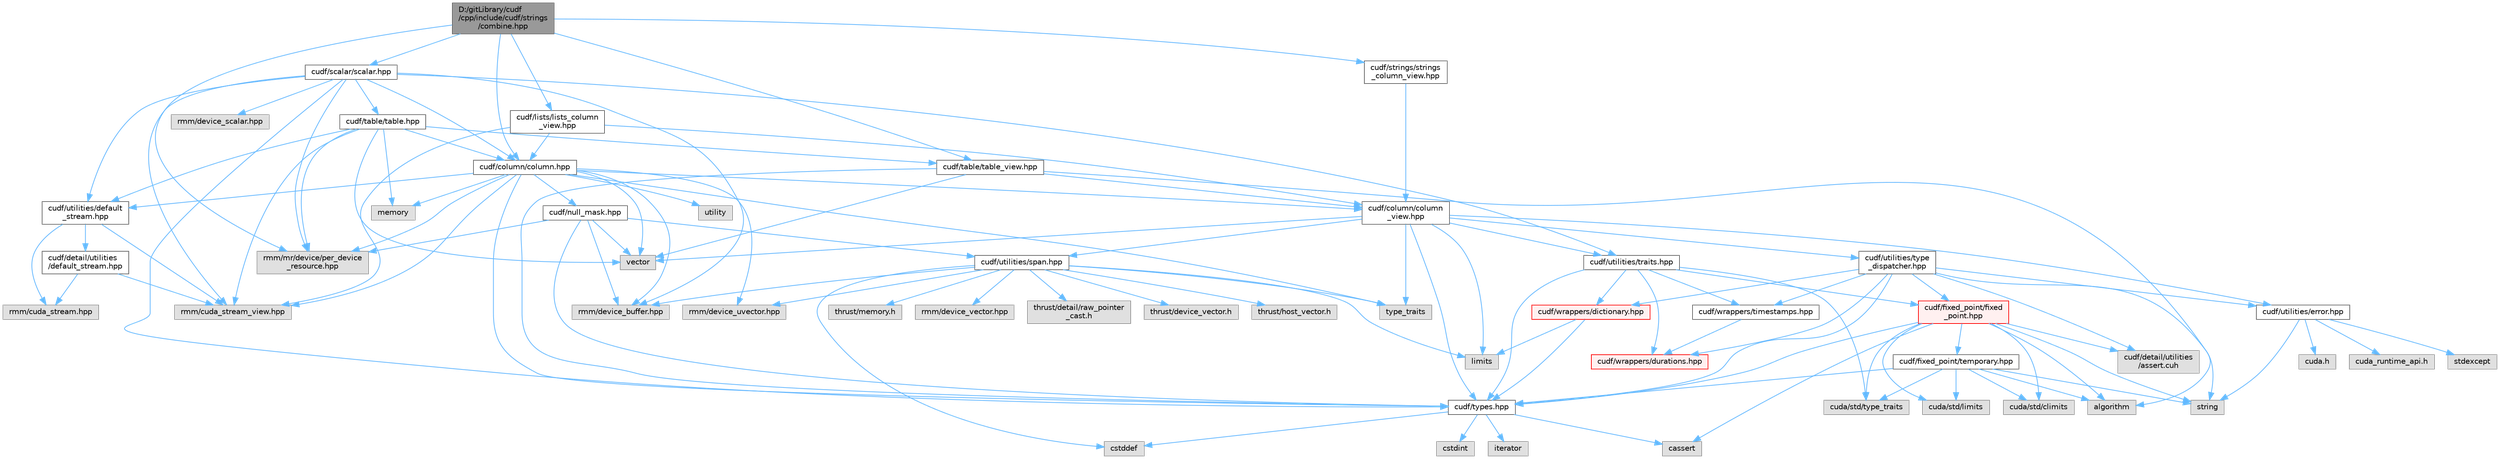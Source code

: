 digraph "D:/gitLibrary/cudf/cpp/include/cudf/strings/combine.hpp"
{
 // LATEX_PDF_SIZE
  bgcolor="transparent";
  edge [fontname=Helvetica,fontsize=10,labelfontname=Helvetica,labelfontsize=10];
  node [fontname=Helvetica,fontsize=10,shape=box,height=0.2,width=0.4];
  Node1 [id="Node000001",label="D:/gitLibrary/cudf\l/cpp/include/cudf/strings\l/combine.hpp",height=0.2,width=0.4,color="gray40", fillcolor="grey60", style="filled", fontcolor="black",tooltip="Strings APIs for concatenate and join"];
  Node1 -> Node2 [id="edge111_Node000001_Node000002",color="steelblue1",style="solid",tooltip=" "];
  Node2 [id="Node000002",label="cudf/column/column.hpp",height=0.2,width=0.4,color="grey40", fillcolor="white", style="filled",URL="$column_8hpp.html",tooltip="Class definition for cudf::column"];
  Node2 -> Node3 [id="edge112_Node000002_Node000003",color="steelblue1",style="solid",tooltip=" "];
  Node3 [id="Node000003",label="cudf/column/column\l_view.hpp",height=0.2,width=0.4,color="grey40", fillcolor="white", style="filled",URL="$column__view_8hpp.html",tooltip="column view class definitions"];
  Node3 -> Node4 [id="edge113_Node000003_Node000004",color="steelblue1",style="solid",tooltip=" "];
  Node4 [id="Node000004",label="cudf/types.hpp",height=0.2,width=0.4,color="grey40", fillcolor="white", style="filled",URL="$types_8hpp.html",tooltip="Type declarations for libcudf."];
  Node4 -> Node5 [id="edge114_Node000004_Node000005",color="steelblue1",style="solid",tooltip=" "];
  Node5 [id="Node000005",label="cassert",height=0.2,width=0.4,color="grey60", fillcolor="#E0E0E0", style="filled",tooltip=" "];
  Node4 -> Node6 [id="edge115_Node000004_Node000006",color="steelblue1",style="solid",tooltip=" "];
  Node6 [id="Node000006",label="cstddef",height=0.2,width=0.4,color="grey60", fillcolor="#E0E0E0", style="filled",tooltip=" "];
  Node4 -> Node7 [id="edge116_Node000004_Node000007",color="steelblue1",style="solid",tooltip=" "];
  Node7 [id="Node000007",label="cstdint",height=0.2,width=0.4,color="grey60", fillcolor="#E0E0E0", style="filled",tooltip=" "];
  Node4 -> Node8 [id="edge117_Node000004_Node000008",color="steelblue1",style="solid",tooltip=" "];
  Node8 [id="Node000008",label="iterator",height=0.2,width=0.4,color="grey60", fillcolor="#E0E0E0", style="filled",tooltip=" "];
  Node3 -> Node9 [id="edge118_Node000003_Node000009",color="steelblue1",style="solid",tooltip=" "];
  Node9 [id="Node000009",label="cudf/utilities/error.hpp",height=0.2,width=0.4,color="grey40", fillcolor="white", style="filled",URL="$error_8hpp.html",tooltip=" "];
  Node9 -> Node10 [id="edge119_Node000009_Node000010",color="steelblue1",style="solid",tooltip=" "];
  Node10 [id="Node000010",label="cuda.h",height=0.2,width=0.4,color="grey60", fillcolor="#E0E0E0", style="filled",tooltip=" "];
  Node9 -> Node11 [id="edge120_Node000009_Node000011",color="steelblue1",style="solid",tooltip=" "];
  Node11 [id="Node000011",label="cuda_runtime_api.h",height=0.2,width=0.4,color="grey60", fillcolor="#E0E0E0", style="filled",tooltip=" "];
  Node9 -> Node12 [id="edge121_Node000009_Node000012",color="steelblue1",style="solid",tooltip=" "];
  Node12 [id="Node000012",label="stdexcept",height=0.2,width=0.4,color="grey60", fillcolor="#E0E0E0", style="filled",tooltip=" "];
  Node9 -> Node13 [id="edge122_Node000009_Node000013",color="steelblue1",style="solid",tooltip=" "];
  Node13 [id="Node000013",label="string",height=0.2,width=0.4,color="grey60", fillcolor="#E0E0E0", style="filled",tooltip=" "];
  Node3 -> Node14 [id="edge123_Node000003_Node000014",color="steelblue1",style="solid",tooltip=" "];
  Node14 [id="Node000014",label="cudf/utilities/span.hpp",height=0.2,width=0.4,color="grey40", fillcolor="white", style="filled",URL="$span_8hpp.html",tooltip=" "];
  Node14 -> Node15 [id="edge124_Node000014_Node000015",color="steelblue1",style="solid",tooltip=" "];
  Node15 [id="Node000015",label="rmm/device_buffer.hpp",height=0.2,width=0.4,color="grey60", fillcolor="#E0E0E0", style="filled",tooltip=" "];
  Node14 -> Node16 [id="edge125_Node000014_Node000016",color="steelblue1",style="solid",tooltip=" "];
  Node16 [id="Node000016",label="rmm/device_uvector.hpp",height=0.2,width=0.4,color="grey60", fillcolor="#E0E0E0", style="filled",tooltip=" "];
  Node14 -> Node17 [id="edge126_Node000014_Node000017",color="steelblue1",style="solid",tooltip=" "];
  Node17 [id="Node000017",label="rmm/device_vector.hpp",height=0.2,width=0.4,color="grey60", fillcolor="#E0E0E0", style="filled",tooltip=" "];
  Node14 -> Node18 [id="edge127_Node000014_Node000018",color="steelblue1",style="solid",tooltip=" "];
  Node18 [id="Node000018",label="thrust/detail/raw_pointer\l_cast.h",height=0.2,width=0.4,color="grey60", fillcolor="#E0E0E0", style="filled",tooltip=" "];
  Node14 -> Node19 [id="edge128_Node000014_Node000019",color="steelblue1",style="solid",tooltip=" "];
  Node19 [id="Node000019",label="thrust/device_vector.h",height=0.2,width=0.4,color="grey60", fillcolor="#E0E0E0", style="filled",tooltip=" "];
  Node14 -> Node20 [id="edge129_Node000014_Node000020",color="steelblue1",style="solid",tooltip=" "];
  Node20 [id="Node000020",label="thrust/host_vector.h",height=0.2,width=0.4,color="grey60", fillcolor="#E0E0E0", style="filled",tooltip=" "];
  Node14 -> Node21 [id="edge130_Node000014_Node000021",color="steelblue1",style="solid",tooltip=" "];
  Node21 [id="Node000021",label="thrust/memory.h",height=0.2,width=0.4,color="grey60", fillcolor="#E0E0E0", style="filled",tooltip=" "];
  Node14 -> Node6 [id="edge131_Node000014_Node000006",color="steelblue1",style="solid",tooltip=" "];
  Node14 -> Node22 [id="edge132_Node000014_Node000022",color="steelblue1",style="solid",tooltip=" "];
  Node22 [id="Node000022",label="limits",height=0.2,width=0.4,color="grey60", fillcolor="#E0E0E0", style="filled",tooltip=" "];
  Node14 -> Node23 [id="edge133_Node000014_Node000023",color="steelblue1",style="solid",tooltip=" "];
  Node23 [id="Node000023",label="type_traits",height=0.2,width=0.4,color="grey60", fillcolor="#E0E0E0", style="filled",tooltip=" "];
  Node3 -> Node24 [id="edge134_Node000003_Node000024",color="steelblue1",style="solid",tooltip=" "];
  Node24 [id="Node000024",label="cudf/utilities/traits.hpp",height=0.2,width=0.4,color="grey40", fillcolor="white", style="filled",URL="$traits_8hpp.html",tooltip=" "];
  Node24 -> Node25 [id="edge135_Node000024_Node000025",color="steelblue1",style="solid",tooltip=" "];
  Node25 [id="Node000025",label="cudf/fixed_point/fixed\l_point.hpp",height=0.2,width=0.4,color="red", fillcolor="#FFF0F0", style="filled",URL="$fixed__point_8hpp.html",tooltip="Class definition for fixed point data type"];
  Node25 -> Node26 [id="edge136_Node000025_Node000026",color="steelblue1",style="solid",tooltip=" "];
  Node26 [id="Node000026",label="cudf/detail/utilities\l/assert.cuh",height=0.2,width=0.4,color="grey60", fillcolor="#E0E0E0", style="filled",tooltip=" "];
  Node25 -> Node27 [id="edge137_Node000025_Node000027",color="steelblue1",style="solid",tooltip=" "];
  Node27 [id="Node000027",label="cudf/fixed_point/temporary.hpp",height=0.2,width=0.4,color="grey40", fillcolor="white", style="filled",URL="$temporary_8hpp.html",tooltip=" "];
  Node27 -> Node4 [id="edge138_Node000027_Node000004",color="steelblue1",style="solid",tooltip=" "];
  Node27 -> Node28 [id="edge139_Node000027_Node000028",color="steelblue1",style="solid",tooltip=" "];
  Node28 [id="Node000028",label="cuda/std/climits",height=0.2,width=0.4,color="grey60", fillcolor="#E0E0E0", style="filled",tooltip=" "];
  Node27 -> Node29 [id="edge140_Node000027_Node000029",color="steelblue1",style="solid",tooltip=" "];
  Node29 [id="Node000029",label="cuda/std/limits",height=0.2,width=0.4,color="grey60", fillcolor="#E0E0E0", style="filled",tooltip=" "];
  Node27 -> Node30 [id="edge141_Node000027_Node000030",color="steelblue1",style="solid",tooltip=" "];
  Node30 [id="Node000030",label="cuda/std/type_traits",height=0.2,width=0.4,color="grey60", fillcolor="#E0E0E0", style="filled",tooltip=" "];
  Node27 -> Node31 [id="edge142_Node000027_Node000031",color="steelblue1",style="solid",tooltip=" "];
  Node31 [id="Node000031",label="algorithm",height=0.2,width=0.4,color="grey60", fillcolor="#E0E0E0", style="filled",tooltip=" "];
  Node27 -> Node13 [id="edge143_Node000027_Node000013",color="steelblue1",style="solid",tooltip=" "];
  Node25 -> Node4 [id="edge144_Node000025_Node000004",color="steelblue1",style="solid",tooltip=" "];
  Node25 -> Node28 [id="edge145_Node000025_Node000028",color="steelblue1",style="solid",tooltip=" "];
  Node25 -> Node29 [id="edge146_Node000025_Node000029",color="steelblue1",style="solid",tooltip=" "];
  Node25 -> Node30 [id="edge147_Node000025_Node000030",color="steelblue1",style="solid",tooltip=" "];
  Node25 -> Node31 [id="edge148_Node000025_Node000031",color="steelblue1",style="solid",tooltip=" "];
  Node25 -> Node5 [id="edge149_Node000025_Node000005",color="steelblue1",style="solid",tooltip=" "];
  Node25 -> Node13 [id="edge150_Node000025_Node000013",color="steelblue1",style="solid",tooltip=" "];
  Node24 -> Node4 [id="edge151_Node000024_Node000004",color="steelblue1",style="solid",tooltip=" "];
  Node24 -> Node33 [id="edge152_Node000024_Node000033",color="steelblue1",style="solid",tooltip=" "];
  Node33 [id="Node000033",label="cudf/wrappers/dictionary.hpp",height=0.2,width=0.4,color="red", fillcolor="#FFF0F0", style="filled",URL="$dictionary_8hpp.html",tooltip="Concrete type definition for dictionary columns."];
  Node33 -> Node4 [id="edge153_Node000033_Node000004",color="steelblue1",style="solid",tooltip=" "];
  Node33 -> Node22 [id="edge154_Node000033_Node000022",color="steelblue1",style="solid",tooltip=" "];
  Node24 -> Node35 [id="edge155_Node000024_Node000035",color="steelblue1",style="solid",tooltip=" "];
  Node35 [id="Node000035",label="cudf/wrappers/durations.hpp",height=0.2,width=0.4,color="red", fillcolor="#FFF0F0", style="filled",URL="$durations_8hpp.html",tooltip="Concrete type definitions for int32_t and int64_t durations in varying resolutions."];
  Node24 -> Node37 [id="edge156_Node000024_Node000037",color="steelblue1",style="solid",tooltip=" "];
  Node37 [id="Node000037",label="cudf/wrappers/timestamps.hpp",height=0.2,width=0.4,color="grey40", fillcolor="white", style="filled",URL="$timestamps_8hpp.html",tooltip="Concrete type definitions for int32_t and int64_t timestamps in varying resolutions as durations sinc..."];
  Node37 -> Node35 [id="edge157_Node000037_Node000035",color="steelblue1",style="solid",tooltip=" "];
  Node24 -> Node30 [id="edge158_Node000024_Node000030",color="steelblue1",style="solid",tooltip=" "];
  Node3 -> Node38 [id="edge159_Node000003_Node000038",color="steelblue1",style="solid",tooltip=" "];
  Node38 [id="Node000038",label="cudf/utilities/type\l_dispatcher.hpp",height=0.2,width=0.4,color="grey40", fillcolor="white", style="filled",URL="$type__dispatcher_8hpp.html",tooltip="Defines the mapping between cudf::type_id runtime type information and concrete C++ types."];
  Node38 -> Node26 [id="edge160_Node000038_Node000026",color="steelblue1",style="solid",tooltip=" "];
  Node38 -> Node25 [id="edge161_Node000038_Node000025",color="steelblue1",style="solid",tooltip=" "];
  Node38 -> Node4 [id="edge162_Node000038_Node000004",color="steelblue1",style="solid",tooltip=" "];
  Node38 -> Node9 [id="edge163_Node000038_Node000009",color="steelblue1",style="solid",tooltip=" "];
  Node38 -> Node33 [id="edge164_Node000038_Node000033",color="steelblue1",style="solid",tooltip=" "];
  Node38 -> Node35 [id="edge165_Node000038_Node000035",color="steelblue1",style="solid",tooltip=" "];
  Node38 -> Node37 [id="edge166_Node000038_Node000037",color="steelblue1",style="solid",tooltip=" "];
  Node38 -> Node13 [id="edge167_Node000038_Node000013",color="steelblue1",style="solid",tooltip=" "];
  Node3 -> Node22 [id="edge168_Node000003_Node000022",color="steelblue1",style="solid",tooltip=" "];
  Node3 -> Node23 [id="edge169_Node000003_Node000023",color="steelblue1",style="solid",tooltip=" "];
  Node3 -> Node39 [id="edge170_Node000003_Node000039",color="steelblue1",style="solid",tooltip=" "];
  Node39 [id="Node000039",label="vector",height=0.2,width=0.4,color="grey60", fillcolor="#E0E0E0", style="filled",tooltip=" "];
  Node2 -> Node40 [id="edge171_Node000002_Node000040",color="steelblue1",style="solid",tooltip=" "];
  Node40 [id="Node000040",label="cudf/null_mask.hpp",height=0.2,width=0.4,color="grey40", fillcolor="white", style="filled",URL="$null__mask_8hpp.html",tooltip="APIs for managing validity bitmasks"];
  Node40 -> Node4 [id="edge172_Node000040_Node000004",color="steelblue1",style="solid",tooltip=" "];
  Node40 -> Node14 [id="edge173_Node000040_Node000014",color="steelblue1",style="solid",tooltip=" "];
  Node40 -> Node15 [id="edge174_Node000040_Node000015",color="steelblue1",style="solid",tooltip=" "];
  Node40 -> Node41 [id="edge175_Node000040_Node000041",color="steelblue1",style="solid",tooltip=" "];
  Node41 [id="Node000041",label="rmm/mr/device/per_device\l_resource.hpp",height=0.2,width=0.4,color="grey60", fillcolor="#E0E0E0", style="filled",tooltip=" "];
  Node40 -> Node39 [id="edge176_Node000040_Node000039",color="steelblue1",style="solid",tooltip=" "];
  Node2 -> Node4 [id="edge177_Node000002_Node000004",color="steelblue1",style="solid",tooltip=" "];
  Node2 -> Node42 [id="edge178_Node000002_Node000042",color="steelblue1",style="solid",tooltip=" "];
  Node42 [id="Node000042",label="cudf/utilities/default\l_stream.hpp",height=0.2,width=0.4,color="grey40", fillcolor="white", style="filled",URL="$utilities_2default__stream_8hpp.html",tooltip=" "];
  Node42 -> Node43 [id="edge179_Node000042_Node000043",color="steelblue1",style="solid",tooltip=" "];
  Node43 [id="Node000043",label="cudf/detail/utilities\l/default_stream.hpp",height=0.2,width=0.4,color="grey40", fillcolor="white", style="filled",URL="$detail_2utilities_2default__stream_8hpp.html",tooltip=" "];
  Node43 -> Node44 [id="edge180_Node000043_Node000044",color="steelblue1",style="solid",tooltip=" "];
  Node44 [id="Node000044",label="rmm/cuda_stream.hpp",height=0.2,width=0.4,color="grey60", fillcolor="#E0E0E0", style="filled",tooltip=" "];
  Node43 -> Node45 [id="edge181_Node000043_Node000045",color="steelblue1",style="solid",tooltip=" "];
  Node45 [id="Node000045",label="rmm/cuda_stream_view.hpp",height=0.2,width=0.4,color="grey60", fillcolor="#E0E0E0", style="filled",tooltip=" "];
  Node42 -> Node44 [id="edge182_Node000042_Node000044",color="steelblue1",style="solid",tooltip=" "];
  Node42 -> Node45 [id="edge183_Node000042_Node000045",color="steelblue1",style="solid",tooltip=" "];
  Node2 -> Node45 [id="edge184_Node000002_Node000045",color="steelblue1",style="solid",tooltip=" "];
  Node2 -> Node15 [id="edge185_Node000002_Node000015",color="steelblue1",style="solid",tooltip=" "];
  Node2 -> Node16 [id="edge186_Node000002_Node000016",color="steelblue1",style="solid",tooltip=" "];
  Node2 -> Node41 [id="edge187_Node000002_Node000041",color="steelblue1",style="solid",tooltip=" "];
  Node2 -> Node46 [id="edge188_Node000002_Node000046",color="steelblue1",style="solid",tooltip=" "];
  Node46 [id="Node000046",label="memory",height=0.2,width=0.4,color="grey60", fillcolor="#E0E0E0", style="filled",tooltip=" "];
  Node2 -> Node23 [id="edge189_Node000002_Node000023",color="steelblue1",style="solid",tooltip=" "];
  Node2 -> Node47 [id="edge190_Node000002_Node000047",color="steelblue1",style="solid",tooltip=" "];
  Node47 [id="Node000047",label="utility",height=0.2,width=0.4,color="grey60", fillcolor="#E0E0E0", style="filled",tooltip=" "];
  Node2 -> Node39 [id="edge191_Node000002_Node000039",color="steelblue1",style="solid",tooltip=" "];
  Node1 -> Node48 [id="edge192_Node000001_Node000048",color="steelblue1",style="solid",tooltip=" "];
  Node48 [id="Node000048",label="cudf/lists/lists_column\l_view.hpp",height=0.2,width=0.4,color="grey40", fillcolor="white", style="filled",URL="$lists__column__view_8hpp.html",tooltip="Class definition for cudf::lists_column_view"];
  Node48 -> Node2 [id="edge193_Node000048_Node000002",color="steelblue1",style="solid",tooltip=" "];
  Node48 -> Node3 [id="edge194_Node000048_Node000003",color="steelblue1",style="solid",tooltip=" "];
  Node48 -> Node45 [id="edge195_Node000048_Node000045",color="steelblue1",style="solid",tooltip=" "];
  Node1 -> Node49 [id="edge196_Node000001_Node000049",color="steelblue1",style="solid",tooltip=" "];
  Node49 [id="Node000049",label="cudf/scalar/scalar.hpp",height=0.2,width=0.4,color="grey40", fillcolor="white", style="filled",URL="$scalar_8hpp.html",tooltip="Class definitions for cudf::scalar"];
  Node49 -> Node2 [id="edge197_Node000049_Node000002",color="steelblue1",style="solid",tooltip=" "];
  Node49 -> Node50 [id="edge198_Node000049_Node000050",color="steelblue1",style="solid",tooltip=" "];
  Node50 [id="Node000050",label="cudf/table/table.hpp",height=0.2,width=0.4,color="grey40", fillcolor="white", style="filled",URL="$table_8hpp.html",tooltip="Class definition for cudf::table"];
  Node50 -> Node2 [id="edge199_Node000050_Node000002",color="steelblue1",style="solid",tooltip=" "];
  Node50 -> Node51 [id="edge200_Node000050_Node000051",color="steelblue1",style="solid",tooltip=" "];
  Node51 [id="Node000051",label="cudf/table/table_view.hpp",height=0.2,width=0.4,color="grey40", fillcolor="white", style="filled",URL="$table__view_8hpp.html",tooltip="Class definitions for (mutable)_table_view"];
  Node51 -> Node3 [id="edge201_Node000051_Node000003",color="steelblue1",style="solid",tooltip=" "];
  Node51 -> Node4 [id="edge202_Node000051_Node000004",color="steelblue1",style="solid",tooltip=" "];
  Node51 -> Node31 [id="edge203_Node000051_Node000031",color="steelblue1",style="solid",tooltip=" "];
  Node51 -> Node39 [id="edge204_Node000051_Node000039",color="steelblue1",style="solid",tooltip=" "];
  Node50 -> Node42 [id="edge205_Node000050_Node000042",color="steelblue1",style="solid",tooltip=" "];
  Node50 -> Node45 [id="edge206_Node000050_Node000045",color="steelblue1",style="solid",tooltip=" "];
  Node50 -> Node41 [id="edge207_Node000050_Node000041",color="steelblue1",style="solid",tooltip=" "];
  Node50 -> Node46 [id="edge208_Node000050_Node000046",color="steelblue1",style="solid",tooltip=" "];
  Node50 -> Node39 [id="edge209_Node000050_Node000039",color="steelblue1",style="solid",tooltip=" "];
  Node49 -> Node4 [id="edge210_Node000049_Node000004",color="steelblue1",style="solid",tooltip=" "];
  Node49 -> Node42 [id="edge211_Node000049_Node000042",color="steelblue1",style="solid",tooltip=" "];
  Node49 -> Node24 [id="edge212_Node000049_Node000024",color="steelblue1",style="solid",tooltip=" "];
  Node49 -> Node45 [id="edge213_Node000049_Node000045",color="steelblue1",style="solid",tooltip=" "];
  Node49 -> Node15 [id="edge214_Node000049_Node000015",color="steelblue1",style="solid",tooltip=" "];
  Node49 -> Node52 [id="edge215_Node000049_Node000052",color="steelblue1",style="solid",tooltip=" "];
  Node52 [id="Node000052",label="rmm/device_scalar.hpp",height=0.2,width=0.4,color="grey60", fillcolor="#E0E0E0", style="filled",tooltip=" "];
  Node49 -> Node41 [id="edge216_Node000049_Node000041",color="steelblue1",style="solid",tooltip=" "];
  Node1 -> Node53 [id="edge217_Node000001_Node000053",color="steelblue1",style="solid",tooltip=" "];
  Node53 [id="Node000053",label="cudf/strings/strings\l_column_view.hpp",height=0.2,width=0.4,color="grey40", fillcolor="white", style="filled",URL="$strings__column__view_8hpp.html",tooltip="Class definition for cudf::strings_column_view"];
  Node53 -> Node3 [id="edge218_Node000053_Node000003",color="steelblue1",style="solid",tooltip=" "];
  Node1 -> Node51 [id="edge219_Node000001_Node000051",color="steelblue1",style="solid",tooltip=" "];
  Node1 -> Node41 [id="edge220_Node000001_Node000041",color="steelblue1",style="solid",tooltip=" "];
}
